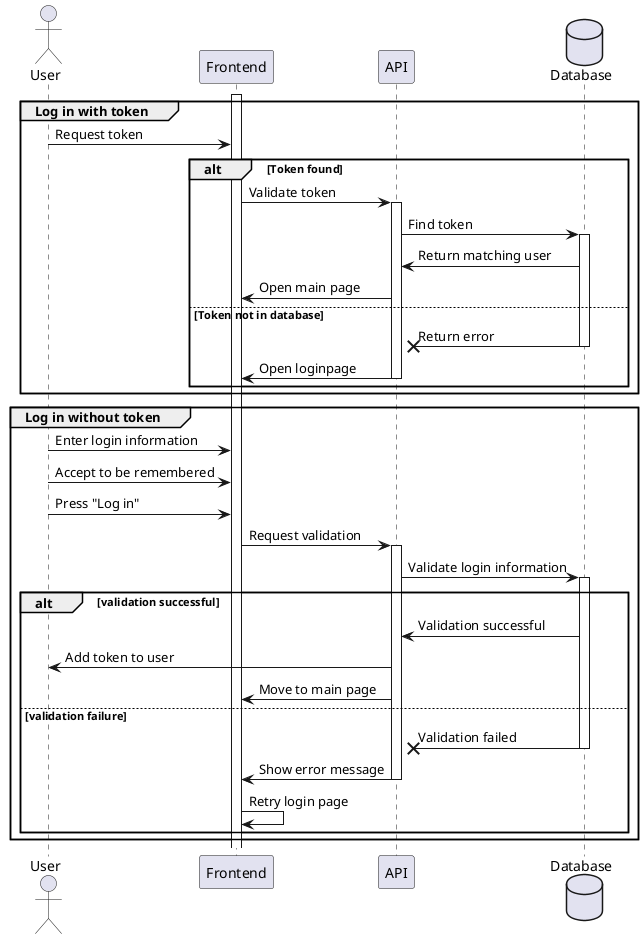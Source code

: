 @startuml Login
actor User
participant Frontend
participant API
database Database

group Log in with token
activate Frontend
    User -> Frontend : Request token
        alt Token found 
        Frontend -> API : Validate token
        activate API 
        API -> Database : Find token
        activate Database 
            
            Database -> API : Return matching user
            API -> Frontend : Open main page
            else Token not in database 
            Database ->x API : Return error
            deactivate Database 
            API -> Frontend : Open loginpage
            deactivate API
            

    end
end 
group Log in without token
    User -> Frontend : Enter login information
    User -> Frontend : Accept to be remembered
    User -> Frontend : Press "Log in"

    Frontend -> API : Request validation
    activate API
    API -> Database : Validate login information
    activate Database
        alt validation successful
        API <- Database : Validation successful 
        API -> User : Add token to user
        Frontend <- API : Move to main page
        else validation failure
        API x<- Database : Validation failed
        deactivate Database
        Frontend <- API : Show error message
        deactivate API
        Frontend -> Frontend : Retry login page
        end
end

@enduml